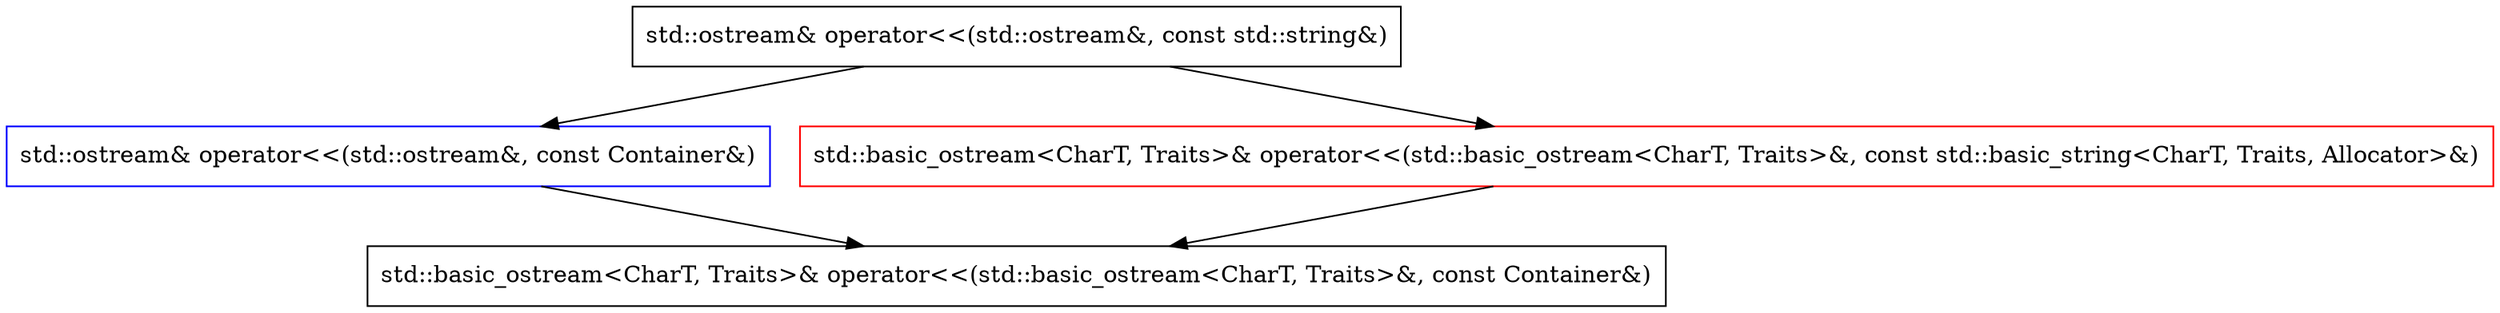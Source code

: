 digraph {
    1 [label = "std::basic_ostream<CharT, Traits>& operator<<(std::basic_ostream<CharT, Traits>&, const Container&)";shape = rectangle;];
    2 [label = "std::ostream& operator<<(std::ostream&, const Container&)";shape = rectangle;color = blue;];
    3 [label = "std::basic_ostream<CharT, Traits>& operator<<(std::basic_ostream<CharT, Traits>&, const std::basic_string<CharT, Traits, Allocator>&)";shape = rectangle;color = red;];
    4 [label = "std::ostream& operator<<(std::ostream&, const std::string&)";shape = rectangle;];
    
    2 -> 1;
    3 -> 1;
    4 -> 2;
    4 -> 3;
}